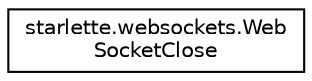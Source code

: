 digraph "Graphical Class Hierarchy"
{
 // LATEX_PDF_SIZE
  edge [fontname="Helvetica",fontsize="10",labelfontname="Helvetica",labelfontsize="10"];
  node [fontname="Helvetica",fontsize="10",shape=record];
  rankdir="LR";
  Node0 [label="starlette.websockets.Web\lSocketClose",height=0.2,width=0.4,color="black", fillcolor="white", style="filled",URL="$classstarlette_1_1websockets_1_1WebSocketClose.html",tooltip=" "];
}
